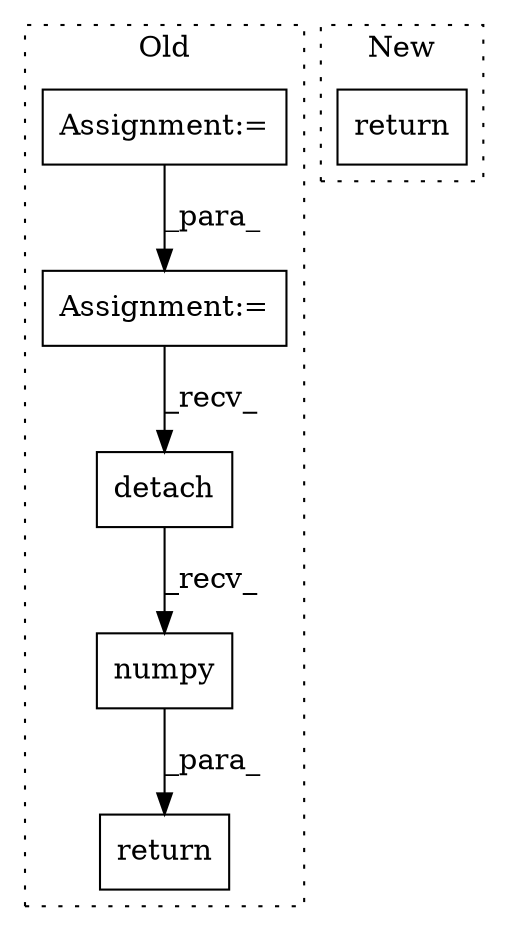 digraph G {
subgraph cluster0 {
1 [label="detach" a="32" s="1231" l="8" shape="box"];
3 [label="return" a="41" s="1211" l="7" shape="box"];
4 [label="Assignment:=" a="7" s="1061" l="1" shape="box"];
5 [label="Assignment:=" a="7" s="1105" l="1" shape="box"];
6 [label="numpy" a="32" s="1240" l="7" shape="box"];
label = "Old";
style="dotted";
}
subgraph cluster1 {
2 [label="return" a="41" s="3338" l="7" shape="box"];
label = "New";
style="dotted";
}
1 -> 6 [label="_recv_"];
4 -> 5 [label="_para_"];
5 -> 1 [label="_recv_"];
6 -> 3 [label="_para_"];
}